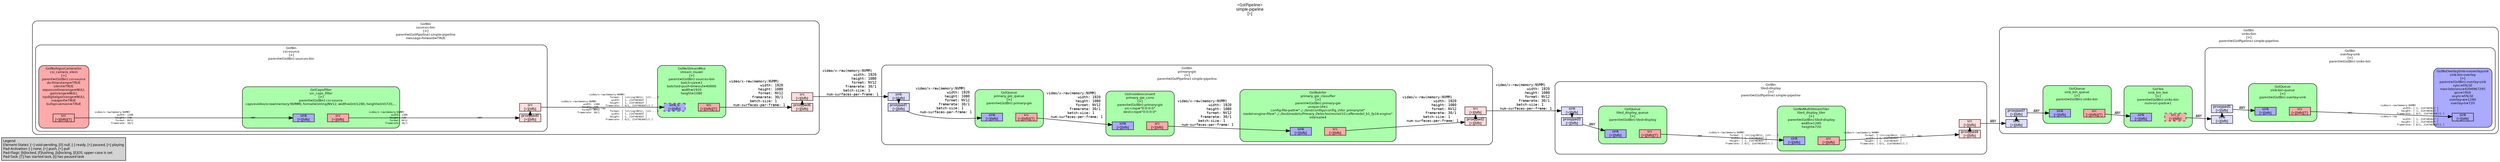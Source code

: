 digraph pipeline {
  rankdir=LR;
  fontname="sans";
  fontsize="10";
  labelloc=t;
  nodesep=.1;
  ranksep=.2;
  label="<GstPipeline>\nsimple-pipeline\n[>]";
  node [style="filled,rounded", shape=box, fontsize="9", fontname="sans", margin="0.0,0.0"];
  edge [labelfontsize="6", fontsize="9", fontname="monospace"];
  
  legend [
    pos="0,0!",
    margin="0.05,0.05",
    style="filled",
    label="Legend\lElement-States: [~] void-pending, [0] null, [-] ready, [=] paused, [>] playing\lPad-Activation: [-] none, [>] push, [<] pull\lPad-Flags: [b]locked, [f]lushing, [b]locking, [E]OS; upper-case is set\lPad-Task: [T] has started task, [t] has paused task\l",
  ];
  subgraph cluster_sinks_bin_0x31fc9aa0 {
    fontname="Bitstream Vera Sans";
    fontsize="8";
    style="filled,rounded";
    color=black;
    label="GstBin\nsinks-bin\n[>]\nparent=(GstPipeline) simple-pipeline";
    subgraph cluster_sinks_bin_0x31fc9aa0_sink {
      label="";
      style="invis";
      _proxypad7_0x3201f0f0 [color=black, fillcolor="#ddddff", label="proxypad7\n[>][bfb]", height="0.2", style="filled,solid"];
    sinks_bin_0x31fc9aa0_sink_0x3201d310 -> _proxypad7_0x3201f0f0 [style=dashed, minlen=0]
      sinks_bin_0x31fc9aa0_sink_0x3201d310 [color=black, fillcolor="#ddddff", label="sink\n[>][bfb]", height="0.2", style="filled,solid"];
    }

    fillcolor="#ffffff";
    subgraph cluster_overlay_sink_0x31fc95c0 {
      fontname="Bitstream Vera Sans";
      fontsize="8";
      style="filled,rounded";
      color=black;
      label="GstBin\noverlay-sink\n[>]\nparent=(GstBin) sinks-bin";
      subgraph cluster_overlay_sink_0x31fc95c0_sink {
        label="";
        style="invis";
        _proxypad5_0x3201ec30 [color=black, fillcolor="#ddddff", label="proxypad5\n[>][bfb]", height="0.2", style="filled,solid"];
      overlay_sink_0x31fc95c0_sink_0x3201ce10 -> _proxypad5_0x3201ec30 [style=dashed, minlen=0]
        overlay_sink_0x31fc95c0_sink_0x3201ce10 [color=black, fillcolor="#ddddff", label="sink\n[>][bfb]", height="0.2", style="filled,solid"];
      }

      fillcolor="#ffffff";
      subgraph cluster_sink_bin_overlay_0x323832b0 {
        fontname="Bitstream Vera Sans";
        fontsize="8";
        style="filled,rounded";
        color=black;
        label="GstNvOverlaySink-nvoverlaysink\nsink-bin-overlay\n[>]\nparent=(GstBin) overlay-sink\nsync=FALSE\nmax-lateness=4294967295\nqos=TRUE\nasync=FALSE\noverlay-w=1280\noverlay-h=720";
        subgraph cluster_sink_bin_overlay_0x323832b0_sink {
          label="";
          style="invis";
          sink_bin_overlay_0x323832b0_sink_0x323685d0 [color=black, fillcolor="#aaaaff", label="sink\n[>][bfb]", height="0.2", style="filled,solid"];
        }

        fillcolor="#aaaaff";
      }

      subgraph cluster_sink_bin_queue_0x32028760 {
        fontname="Bitstream Vera Sans";
        fontsize="8";
        style="filled,rounded";
        color=black;
        label="GstQueue\nsink-bin-queue\n[>]\nparent=(GstBin) overlay-sink";
        subgraph cluster_sink_bin_queue_0x32028760_sink {
          label="";
          style="invis";
          sink_bin_queue_0x32028760_sink_0x32368130 [color=black, fillcolor="#aaaaff", label="sink\n[>][bfb]", height="0.2", style="filled,solid"];
        }

        subgraph cluster_sink_bin_queue_0x32028760_src {
          label="";
          style="invis";
          sink_bin_queue_0x32028760_src_0x32368380 [color=black, fillcolor="#ffaaaa", label="src\n[>][bfb][T]", height="0.2", style="filled,solid"];
        }

        sink_bin_queue_0x32028760_sink_0x32368130 -> sink_bin_queue_0x32028760_src_0x32368380 [style="invis"];
        fillcolor="#aaffaa";
      }

      _proxypad5_0x3201ec30 -> sink_bin_queue_0x32028760_sink_0x32368130 [label="ANY"]
      sink_bin_queue_0x32028760_src_0x32368380 -> sink_bin_overlay_0x323832b0_sink_0x323685d0 [labeldistance="10", labelangle="0", label="                                                  ", taillabel="ANY", headlabel="video/x-raw(memory:NVMM)\l               width: [ 1, 2147483647 ]\l              height: [ 1, 2147483647 ]\l           framerate: [ 0/1, 2147483647/1 ]\lvideo/x-raw\l               width: [ 1, 2147483647 ]\l              height: [ 1, 2147483647 ]\l           framerate: [ 0/1, 2147483647/1 ]\l"]
    }

    subgraph cluster_sink_bin_tee_0x3239c000 {
      fontname="Bitstream Vera Sans";
      fontsize="8";
      style="filled,rounded";
      color=black;
      label="GstTee\nsink_bin_tee\n[>]\nparent=(GstBin) sinks-bin\nnum-src-pads=1";
      subgraph cluster_sink_bin_tee_0x3239c000_sink {
        label="";
        style="invis";
        sink_bin_tee_0x3239c000_sink_0x32368f10 [color=black, fillcolor="#aaaaff", label="sink\n[>][bfb]", height="0.2", style="filled,solid"];
      }

      subgraph cluster_sink_bin_tee_0x3239c000_src {
        label="";
        style="invis";
        sink_bin_tee_0x3239c000_src_0_0x3201f340 [color=black, fillcolor="#ffaaaa", label="src_0\n[>][bfb]", height="0.2", style="filled,dashed"];
      }

      sink_bin_tee_0x3239c000_sink_0x32368f10 -> sink_bin_tee_0x3239c000_src_0_0x3201f340 [style="invis"];
      fillcolor="#aaffaa";
    }

    sink_bin_tee_0x3239c000_src_0_0x3201f340 -> overlay_sink_0x31fc95c0_sink_0x3201ce10 [label="ANY"]
    subgraph cluster_sink_bin_queue_0x32028d60 {
      fontname="Bitstream Vera Sans";
      fontsize="8";
      style="filled,rounded";
      color=black;
      label="GstQueue\nsink_bin_queue\n[>]\nparent=(GstBin) sinks-bin";
      subgraph cluster_sink_bin_queue_0x32028d60_sink {
        label="";
        style="invis";
        sink_bin_queue_0x32028d60_sink_0x32368a70 [color=black, fillcolor="#aaaaff", label="sink\n[>][bfb]", height="0.2", style="filled,solid"];
      }

      subgraph cluster_sink_bin_queue_0x32028d60_src {
        label="";
        style="invis";
        sink_bin_queue_0x32028d60_src_0x32368cc0 [color=black, fillcolor="#ffaaaa", label="src\n[>][bfb][T]", height="0.2", style="filled,solid"];
      }

      sink_bin_queue_0x32028d60_sink_0x32368a70 -> sink_bin_queue_0x32028d60_src_0x32368cc0 [style="invis"];
      fillcolor="#aaffaa";
    }

    _proxypad7_0x3201f0f0 -> sink_bin_queue_0x32028d60_sink_0x32368a70 [label="ANY"]
    sink_bin_queue_0x32028d60_src_0x32368cc0 -> sink_bin_tee_0x3239c000_sink_0x32368f10 [label="ANY"]
  }

  subgraph cluster_tiled_display_0x31fc9420 {
    fontname="Bitstream Vera Sans";
    fontsize="8";
    style="filled,rounded";
    color=black;
    label="GstBin\ntiled-display\n[>]\nparent=(GstPipeline) simple-pipeline";
    subgraph cluster_tiled_display_0x31fc9420_sink {
      label="";
      style="invis";
      _proxypad3_0x3201e770 [color=black, fillcolor="#ddddff", label="proxypad3\n[>][bfb]", height="0.2", style="filled,solid"];
    tiled_display_0x31fc9420_sink_0x3201c910 -> _proxypad3_0x3201e770 [style=dashed, minlen=0]
      tiled_display_0x31fc9420_sink_0x3201c910 [color=black, fillcolor="#ddddff", label="sink\n[>][bfb]", height="0.2", style="filled,solid"];
    }

    subgraph cluster_tiled_display_0x31fc9420_src {
      label="";
      style="invis";
      _proxypad4_0x3201e9d0 [color=black, fillcolor="#ffdddd", label="proxypad4\n[>][bfb]", height="0.2", style="filled,solid"];
    _proxypad4_0x3201e9d0 -> tiled_display_0x31fc9420_src_0x3201cb90 [style=dashed, minlen=0]
      tiled_display_0x31fc9420_src_0x3201cb90 [color=black, fillcolor="#ffdddd", label="src\n[>][bfb]", height="0.2", style="filled,solid"];
    }

    tiled_display_0x31fc9420_sink_0x3201c910 -> tiled_display_0x31fc9420_src_0x3201cb90 [style="invis"];
    fillcolor="#ffffff";
    subgraph cluster_tiled_display_tiler_0x32022d20 {
      fontname="Bitstream Vera Sans";
      fontsize="8";
      style="filled,rounded";
      color=black;
      label="GstNvMultiStreamTiler\ntiled_display_tiler\n[>]\nparent=(GstBin) tiled-display\nwidth=1280\nheight=720";
      subgraph cluster_tiled_display_tiler_0x32022d20_sink {
        label="";
        style="invis";
        tiled_display_tiler_0x32022d20_sink_0x32013aa0 [color=black, fillcolor="#aaaaff", label="sink\n[>][bfb]", height="0.2", style="filled,solid"];
      }

      subgraph cluster_tiled_display_tiler_0x32022d20_src {
        label="";
        style="invis";
        tiled_display_tiler_0x32022d20_src_0x32013cf0 [color=black, fillcolor="#ffaaaa", label="src\n[>][bfb]", height="0.2", style="filled,solid"];
      }

      tiled_display_tiler_0x32022d20_sink_0x32013aa0 -> tiled_display_tiler_0x32022d20_src_0x32013cf0 [style="invis"];
      fillcolor="#aaffaa";
    }

    tiled_display_tiler_0x32022d20_src_0x32013cf0 -> _proxypad4_0x3201e9d0 [labeldistance="10", labelangle="0", label="                                                  ", taillabel="video/x-raw(memory:NVMM)\l              format: { (string)NV12, (str... }\l               width: [ 1, 2147483647 ]\l              height: [ 1, 2147483647 ]\l           framerate: [ 0/1, 2147483647/1 ]\l", headlabel="ANY"]
    subgraph cluster_tiled_display_queue_0x32028460 {
      fontname="Bitstream Vera Sans";
      fontsize="8";
      style="filled,rounded";
      color=black;
      label="GstQueue\ntiled_display_queue\n[>]\nparent=(GstBin) tiled-display";
      subgraph cluster_tiled_display_queue_0x32028460_sink {
        label="";
        style="invis";
        tiled_display_queue_0x32028460_sink_0x32013600 [color=black, fillcolor="#aaaaff", label="sink\n[>][bfb]", height="0.2", style="filled,solid"];
      }

      subgraph cluster_tiled_display_queue_0x32028460_src {
        label="";
        style="invis";
        tiled_display_queue_0x32028460_src_0x32013850 [color=black, fillcolor="#ffaaaa", label="src\n[>][bfb][T]", height="0.2", style="filled,solid"];
      }

      tiled_display_queue_0x32028460_sink_0x32013600 -> tiled_display_queue_0x32028460_src_0x32013850 [style="invis"];
      fillcolor="#aaffaa";
    }

    _proxypad3_0x3201e770 -> tiled_display_queue_0x32028460_sink_0x32013600 [label="ANY"]
    tiled_display_queue_0x32028460_src_0x32013850 -> tiled_display_tiler_0x32022d20_sink_0x32013aa0 [labeldistance="10", labelangle="0", label="                                                  ", taillabel="ANY", headlabel="video/x-raw(memory:NVMM)\l              format: { (string)NV12, (str... }\l               width: [ 1, 2147483647 ]\l              height: [ 1, 2147483647 ]\l           framerate: [ 0/1, 2147483647/1 ]\l"]
  }

  tiled_display_0x31fc9420_src_0x3201cb90 -> sinks_bin_0x31fc9aa0_sink_0x3201d310 [label="ANY"]
  subgraph cluster_primary_gie_0x31fc9280 {
    fontname="Bitstream Vera Sans";
    fontsize="8";
    style="filled,rounded";
    color=black;
    label="GstBin\nprimary-gie\n[>]\nparent=(GstPipeline) simple-pipeline";
    subgraph cluster_primary_gie_0x31fc9280_sink {
      label="";
      style="invis";
      _proxypad1_0x3201e2b0 [color=black, fillcolor="#ddddff", label="proxypad1\n[>][bfb]", height="0.2", style="filled,solid"];
    primary_gie_0x31fc9280_sink_0x3201c410 -> _proxypad1_0x3201e2b0 [style=dashed, minlen=0]
      primary_gie_0x31fc9280_sink_0x3201c410 [color=black, fillcolor="#ddddff", label="sink\n[>][bfb]", height="0.2", style="filled,solid"];
    }

    subgraph cluster_primary_gie_0x31fc9280_src {
      label="";
      style="invis";
      _proxypad2_0x3201e510 [color=black, fillcolor="#ffdddd", label="proxypad2\n[>][bfb]", height="0.2", style="filled,solid"];
    _proxypad2_0x3201e510 -> primary_gie_0x31fc9280_src_0x3201c690 [style=dashed, minlen=0]
      primary_gie_0x31fc9280_src_0x3201c690 [color=black, fillcolor="#ffdddd", label="src\n[>][bfb]", height="0.2", style="filled,solid"];
    }

    primary_gie_0x31fc9280_sink_0x3201c410 -> primary_gie_0x31fc9280_src_0x3201c690 [style="invis"];
    fillcolor="#ffffff";
    subgraph cluster_primary_gie_classifier_0x32359fe0 {
      fontname="Bitstream Vera Sans";
      fontsize="8";
      style="filled,rounded";
      color=black;
      label="GstNvInfer\nprimary_gie_classifier\n[>]\nparent=(GstBin) primary-gie\nunique-id=1\nconfig-file-path=\"../../test/configs/config_infer_primary.txt\"\nmodel-engine-file=\"../../test/models/Primary_Detector/resnet10.caffemodel_b1_fp16.engine\"\ninterval=4";
      subgraph cluster_primary_gie_classifier_0x32359fe0_sink {
        label="";
        style="invis";
        primary_gie_classifier_0x32359fe0_sink_0x32013160 [color=black, fillcolor="#aaaaff", label="sink\n[>][bfb]", height="0.2", style="filled,solid"];
      }

      subgraph cluster_primary_gie_classifier_0x32359fe0_src {
        label="";
        style="invis";
        primary_gie_classifier_0x32359fe0_src_0x320133b0 [color=black, fillcolor="#ffaaaa", label="src\n[>][bfb]", height="0.2", style="filled,solid"];
      }

      primary_gie_classifier_0x32359fe0_sink_0x32013160 -> primary_gie_classifier_0x32359fe0_src_0x320133b0 [style="invis"];
      fillcolor="#aaffaa";
    }

    primary_gie_classifier_0x32359fe0_src_0x320133b0 -> _proxypad2_0x3201e510 [label="video/x-raw(memory:NVMM)\l               width: 1920\l              height: 1080\l              format: NV12\l           framerate: 30/1\l          batch-size: 1\l  num-surfaces-per-frame: 1\l"]
    subgraph cluster_primary_gie_conv_0x3207b060 {
      fontname="Bitstream Vera Sans";
      fontsize="8";
      style="filled,rounded";
      color=black;
      label="Gstnvvideoconvert\nprimary_gie_conv\n[>]\nparent=(GstBin) primary-gie\nsrc-crop=\"0:0:0:0\"\ndest-crop=\"0:0:0:0\"";
      subgraph cluster_primary_gie_conv_0x3207b060_sink {
        label="";
        style="invis";
        primary_gie_conv_0x3207b060_sink_0x32012cc0 [color=black, fillcolor="#aaaaff", label="sink\n[>][bfb]", height="0.2", style="filled,solid"];
      }

      subgraph cluster_primary_gie_conv_0x3207b060_src {
        label="";
        style="invis";
        primary_gie_conv_0x3207b060_src_0x32012f10 [color=black, fillcolor="#ffaaaa", label="src\n[>][bfb]", height="0.2", style="filled,solid"];
      }

      primary_gie_conv_0x3207b060_sink_0x32012cc0 -> primary_gie_conv_0x3207b060_src_0x32012f10 [style="invis"];
      fillcolor="#aaffaa";
    }

    primary_gie_conv_0x3207b060_src_0x32012f10 -> primary_gie_classifier_0x32359fe0_sink_0x32013160 [label="video/x-raw(memory:NVMM)\l               width: 1920\l              height: 1080\l              format: NV12\l           framerate: 30/1\l          batch-size: 1\l  num-surfaces-per-frame: 1\l"]
    subgraph cluster_primary_gie_queue_0x32028160 {
      fontname="Bitstream Vera Sans";
      fontsize="8";
      style="filled,rounded";
      color=black;
      label="GstQueue\nprimary_gie_queue\n[>]\nparent=(GstBin) primary-gie";
      subgraph cluster_primary_gie_queue_0x32028160_sink {
        label="";
        style="invis";
        primary_gie_queue_0x32028160_sink_0x32012820 [color=black, fillcolor="#aaaaff", label="sink\n[>][bfb]", height="0.2", style="filled,solid"];
      }

      subgraph cluster_primary_gie_queue_0x32028160_src {
        label="";
        style="invis";
        primary_gie_queue_0x32028160_src_0x32012a70 [color=black, fillcolor="#ffaaaa", label="src\n[>][bfb][T]", height="0.2", style="filled,solid"];
      }

      primary_gie_queue_0x32028160_sink_0x32012820 -> primary_gie_queue_0x32028160_src_0x32012a70 [style="invis"];
      fillcolor="#aaffaa";
    }

    _proxypad1_0x3201e2b0 -> primary_gie_queue_0x32028160_sink_0x32012820 [label="video/x-raw(memory:NVMM)\l               width: 1920\l              height: 1080\l              format: NV12\l           framerate: 30/1\l          batch-size: 1\l  num-surfaces-per-frame: 1\l"]
    primary_gie_queue_0x32028160_src_0x32012a70 -> primary_gie_conv_0x3207b060_sink_0x32012cc0 [label="video/x-raw(memory:NVMM)\l               width: 1920\l              height: 1080\l              format: NV12\l           framerate: 30/1\l          batch-size: 1\l  num-surfaces-per-frame: 1\l"]
  }

  primary_gie_0x31fc9280_src_0x3201c690 -> tiled_display_0x31fc9420_sink_0x3201c910 [label="video/x-raw(memory:NVMM)\l               width: 1920\l              height: 1080\l              format: NV12\l           framerate: 30/1\l          batch-size: 1\l  num-surfaces-per-frame: 1\l"]
  subgraph cluster_sources_bin_0x31fc9900 {
    fontname="Bitstream Vera Sans";
    fontsize="8";
    style="filled,rounded";
    color=black;
    label="GstBin\nsources-bin\n[>]\nparent=(GstPipeline) simple-pipeline\nmessage-forward=TRUE";
    subgraph cluster_sources_bin_0x31fc9900_src {
      label="";
      style="invis";
      _proxypad6_0x3201ee90 [color=black, fillcolor="#ffdddd", label="proxypad6\n[>][bfb]", height="0.2", style="filled,solid"];
    _proxypad6_0x3201ee90 -> sources_bin_0x31fc9900_src_0x3201d090 [style=dashed, minlen=0]
      sources_bin_0x31fc9900_src_0x3201d090 [color=black, fillcolor="#ffdddd", label="src\n[>][bfb]", height="0.2", style="filled,solid"];
    }

    fillcolor="#ffffff";
    subgraph cluster_csi_source_0x31fc90e0 {
      fontname="Bitstream Vera Sans";
      fontsize="8";
      style="filled,rounded";
      color=black;
      label="GstBin\ncsi-source\n[>]\nparent=(GstBin) sources-bin";
      subgraph cluster_csi_source_0x31fc90e0_src {
        label="";
        style="invis";
        _proxypad0_0x3201e050 [color=black, fillcolor="#ffdddd", label="proxypad0\n[>][bfb]", height="0.2", style="filled,solid"];
      _proxypad0_0x3201e050 -> csi_source_0x31fc90e0_src_0x3201c190 [style=dashed, minlen=0]
        csi_source_0x31fc90e0_src_0x3201c190 [color=black, fillcolor="#ffdddd", label="src\n[>][bfb]", height="0.2", style="filled,solid"];
      }

      fillcolor="#ffffff";
      subgraph cluster_src_caps_filter_0x32018130 {
        fontname="Bitstream Vera Sans";
        fontsize="8";
        style="filled,rounded";
        color=black;
        label="GstCapsFilter\nsrc_caps_filter\n[>]\nparent=(GstBin) csi-source\ncaps=video/x-raw(memory:NVMM), format=(string)NV12, width=(int)1280, height=(int)720,…";
        subgraph cluster_src_caps_filter_0x32018130_sink {
          label="";
          style="invis";
          src_caps_filter_0x32018130_sink_0x32012380 [color=black, fillcolor="#aaaaff", label="sink\n[>][bfb]", height="0.2", style="filled,solid"];
        }

        subgraph cluster_src_caps_filter_0x32018130_src {
          label="";
          style="invis";
          src_caps_filter_0x32018130_src_0x320125d0 [color=black, fillcolor="#ffaaaa", label="src\n[>][bfb]", height="0.2", style="filled,solid"];
        }

        src_caps_filter_0x32018130_sink_0x32012380 -> src_caps_filter_0x32018130_src_0x320125d0 [style="invis"];
        fillcolor="#aaffaa";
      }

      src_caps_filter_0x32018130_src_0x320125d0 -> _proxypad0_0x3201e050 [labeldistance="10", labelangle="0", label="                                                  ", taillabel="video/x-raw(memory:NVMM)\l               width: 1280\l              height: 720\l              format: NV12\l           framerate: 30/1\l", headlabel="ANY"]
      subgraph cluster_csi_camera_elem_0x3200ab80 {
        fontname="Bitstream Vera Sans";
        fontsize="8";
        style="filled,rounded";
        color=black;
        label="GstNvArgusCameraSrc\ncsi_camera_elem\n[>]\nparent=(GstBin) csi-source\ndo-timestamp=TRUE\nsilent=TRUE\nexposuretimerange=NULL\ngainrange=NULL\nispdigitalgainrange=NULL\nmaxperf=TRUE\nbufapi-version=TRUE";
        subgraph cluster_csi_camera_elem_0x3200ab80_src {
          label="";
          style="invis";
          csi_camera_elem_0x3200ab80_src_0x32012130 [color=black, fillcolor="#ffaaaa", label="src\n[>][bfb][T]", height="0.2", style="filled,solid"];
        }

        fillcolor="#ffaaaa";
      }

      csi_camera_elem_0x3200ab80_src_0x32012130 -> src_caps_filter_0x32018130_sink_0x32012380 [labeldistance="10", labelangle="0", label="                                                  ", taillabel="video/x-raw(memory:NVMM)\l               width: 1280\l              height: 720\l              format: NV12\l           framerate: 30/1\l", headlabel="ANY"]
    }

    csi_source_0x31fc90e0_src_0x3201c190 -> stream_muxer_0x32028a60_sink_0_0x32369160 [labeldistance="10", labelangle="0", label="                                                  ", taillabel="video/x-raw(memory:NVMM)\l               width: 1280\l              height: 720\l              format: NV12\l           framerate: 30/1\l", headlabel="video/x-raw(memory:NVMM)\l              format: { (string)NV12, (str... }\l               width: [ 1, 2147483647 ]\l              height: [ 1, 2147483647 ]\l           framerate: [ 0/1, 2147483647/1 ]\lvideo/x-raw\l              format: { (string)NV12, (str... }\l               width: [ 1, 2147483647 ]\l              height: [ 1, 2147483647 ]\l           framerate: [ 0/1, 2147483647/1 ]\l"]
    subgraph cluster_stream_muxer_0x32028a60 {
      fontname="Bitstream Vera Sans";
      fontsize="8";
      style="filled,rounded";
      color=black;
      label="GstNvStreamMux\nstream_muxer\n[>]\nparent=(GstBin) sources-bin\nbatch-size=1\nbatched-push-timeout=40000\nwidth=1920\nheight=1080";
      subgraph cluster_stream_muxer_0x32028a60_sink {
        label="";
        style="invis";
        stream_muxer_0x32028a60_sink_0_0x32369160 [color=black, fillcolor="#aaaaff", label="sink_0\n[>][bfb]", height="0.2", style="filled,dashed"];
      }

      subgraph cluster_stream_muxer_0x32028a60_src {
        label="";
        style="invis";
        stream_muxer_0x32028a60_src_0x32368820 [color=black, fillcolor="#ffaaaa", label="src\n[>][bfb][T]", height="0.2", style="filled,solid"];
      }

      stream_muxer_0x32028a60_sink_0_0x32369160 -> stream_muxer_0x32028a60_src_0x32368820 [style="invis"];
      fillcolor="#aaffaa";
    }

    stream_muxer_0x32028a60_src_0x32368820 -> _proxypad6_0x3201ee90 [label="video/x-raw(memory:NVMM)\l               width: 1920\l              height: 1080\l              format: NV12\l           framerate: 30/1\l          batch-size: 1\l  num-surfaces-per-frame: 1\l"]
  }

  sources_bin_0x31fc9900_src_0x3201d090 -> primary_gie_0x31fc9280_sink_0x3201c410 [label="video/x-raw(memory:NVMM)\l               width: 1920\l              height: 1080\l              format: NV12\l           framerate: 30/1\l          batch-size: 1\l  num-surfaces-per-frame: 1\l"]
}
